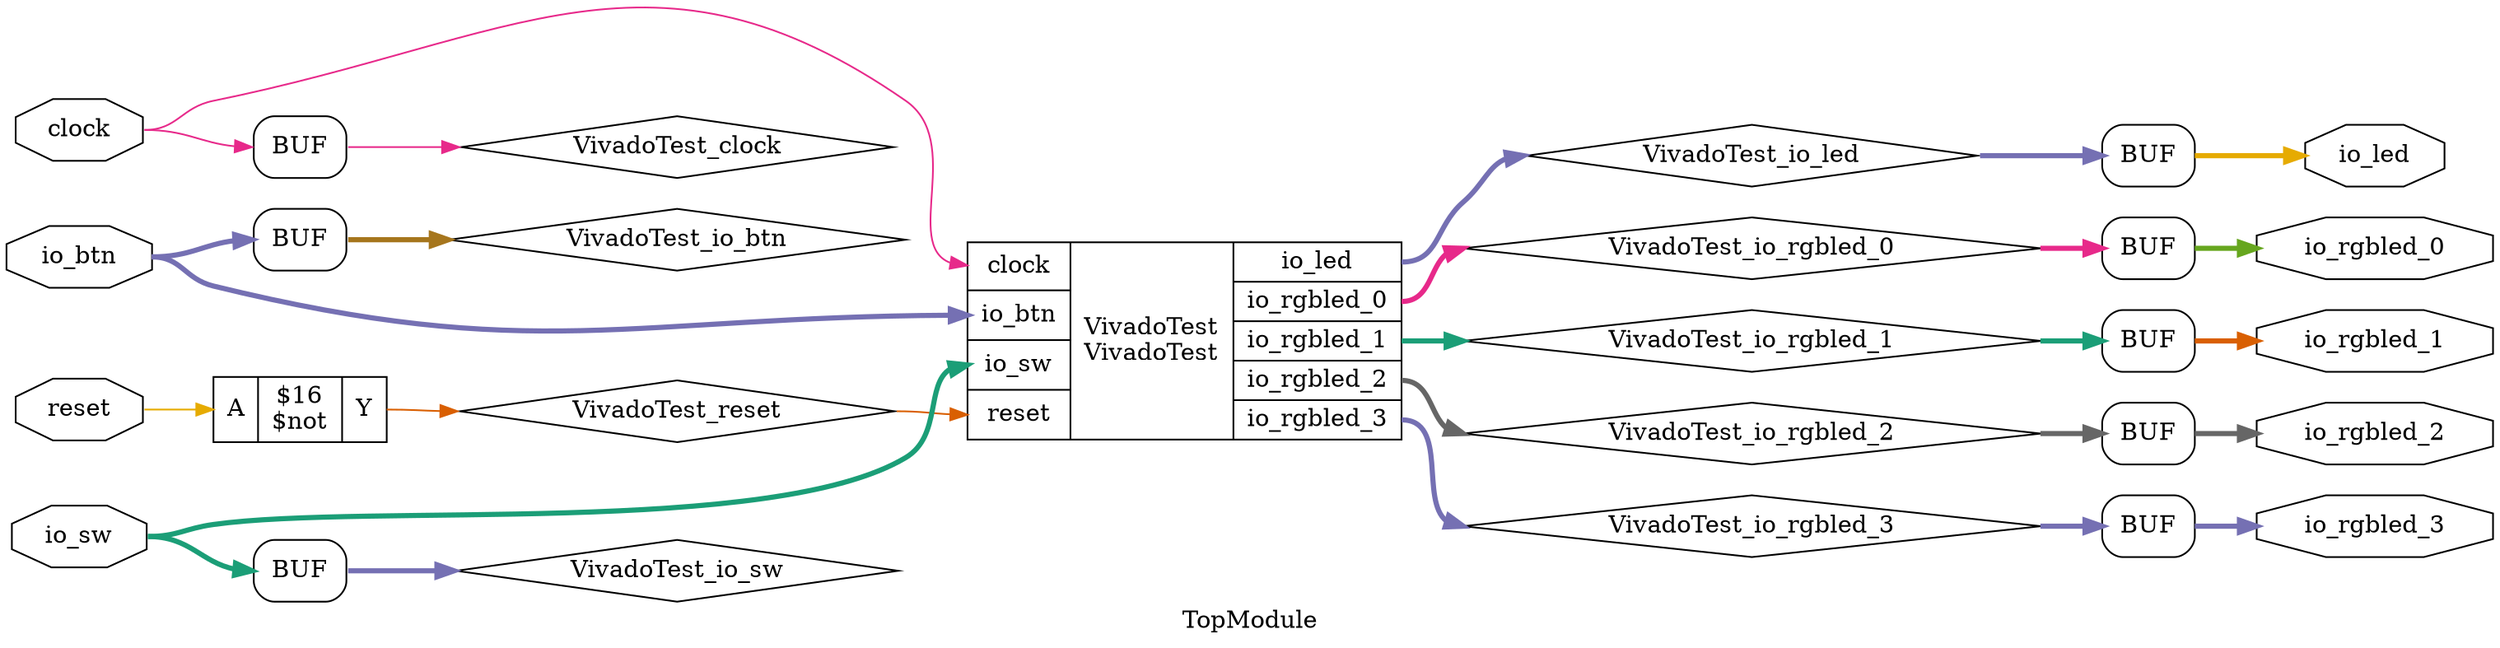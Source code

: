 digraph "TopModule" {
label="TopModule";
rankdir="LR";
remincross=true;
n1 [ shape=diamond, label="VivadoTest_clock", color="black", fontcolor="black" ];
n2 [ shape=diamond, label="VivadoTest_io_btn", color="black", fontcolor="black" ];
n3 [ shape=diamond, label="VivadoTest_io_led", color="black", fontcolor="black" ];
n4 [ shape=diamond, label="VivadoTest_io_rgbled_0", color="black", fontcolor="black" ];
n5 [ shape=diamond, label="VivadoTest_io_rgbled_1", color="black", fontcolor="black" ];
n6 [ shape=diamond, label="VivadoTest_io_rgbled_2", color="black", fontcolor="black" ];
n7 [ shape=diamond, label="VivadoTest_io_rgbled_3", color="black", fontcolor="black" ];
n8 [ shape=diamond, label="VivadoTest_io_sw", color="black", fontcolor="black" ];
n9 [ shape=diamond, label="VivadoTest_reset", color="black", fontcolor="black" ];
n10 [ shape=octagon, label="clock", color="black", fontcolor="black" ];
n11 [ shape=octagon, label="io_btn", color="black", fontcolor="black" ];
n12 [ shape=octagon, label="io_led", color="black", fontcolor="black" ];
n13 [ shape=octagon, label="io_rgbled_0", color="black", fontcolor="black" ];
n14 [ shape=octagon, label="io_rgbled_1", color="black", fontcolor="black" ];
n15 [ shape=octagon, label="io_rgbled_2", color="black", fontcolor="black" ];
n16 [ shape=octagon, label="io_rgbled_3", color="black", fontcolor="black" ];
n17 [ shape=octagon, label="io_sw", color="black", fontcolor="black" ];
n18 [ shape=octagon, label="reset", color="black", fontcolor="black" ];
{ rank="source"; n10; n11; n17; n18;}
{ rank="sink"; n12; n13; n14; n15; n16;}
c21 [ shape=record, label="{{<p19> A}|$16\n$not|{<p20> Y}}" ];
c22 [ shape=record, label="{{<p10> clock|<p11> io_btn|<p17> io_sw|<p18> reset}|VivadoTest\nVivadoTest|{<p12> io_led|<p13> io_rgbled_0|<p14> io_rgbled_1|<p15> io_rgbled_2|<p16> io_rgbled_3}}" ];
x0 [shape=box, style=rounded, label="BUF"];
x1 [shape=box, style=rounded, label="BUF"];
x2 [shape=box, style=rounded, label="BUF"];
x3 [shape=box, style=rounded, label="BUF"];
x4 [shape=box, style=rounded, label="BUF"];
x5 [shape=box, style=rounded, label="BUF"];
x6 [shape=box, style=rounded, label="BUF"];
x7 [shape=box, style=rounded, label="BUF"];
x0:e:e -> n1:w [colorscheme="dark28", color="4", fontcolor="4", label=""];
n10:e -> c22:p10:w [colorscheme="dark28", color="4", fontcolor="4", label=""];
n10:e -> x0:w:w [colorscheme="dark28", color="4", fontcolor="4", label=""];
n11:e -> c22:p11:w [colorscheme="dark28", color="3", fontcolor="3", style="setlinewidth(3)", label=""];
n11:e -> x1:w:w [colorscheme="dark28", color="3", fontcolor="3", style="setlinewidth(3)", label=""];
x3:e:e -> n12:w [colorscheme="dark28", color="6", fontcolor="6", style="setlinewidth(3)", label=""];
x4:e:e -> n13:w [colorscheme="dark28", color="5", fontcolor="5", style="setlinewidth(3)", label=""];
x5:e:e -> n14:w [colorscheme="dark28", color="2", fontcolor="2", style="setlinewidth(3)", label=""];
x6:e:e -> n15:w [colorscheme="dark28", color="8", fontcolor="8", style="setlinewidth(3)", label=""];
x7:e:e -> n16:w [colorscheme="dark28", color="3", fontcolor="3", style="setlinewidth(3)", label=""];
n17:e -> c22:p17:w [colorscheme="dark28", color="1", fontcolor="1", style="setlinewidth(3)", label=""];
n17:e -> x2:w:w [colorscheme="dark28", color="1", fontcolor="1", style="setlinewidth(3)", label=""];
n18:e -> c21:p19:w [colorscheme="dark28", color="6", fontcolor="6", label=""];
x1:e:e -> n2:w [colorscheme="dark28", color="7", fontcolor="7", style="setlinewidth(3)", label=""];
c22:p12:e -> n3:w [colorscheme="dark28", color="3", fontcolor="3", style="setlinewidth(3)", label=""];
n3:e -> x3:w:w [colorscheme="dark28", color="3", fontcolor="3", style="setlinewidth(3)", label=""];
c22:p13:e -> n4:w [colorscheme="dark28", color="4", fontcolor="4", style="setlinewidth(3)", label=""];
n4:e -> x4:w:w [colorscheme="dark28", color="4", fontcolor="4", style="setlinewidth(3)", label=""];
c22:p14:e -> n5:w [colorscheme="dark28", color="1", fontcolor="1", style="setlinewidth(3)", label=""];
n5:e -> x5:w:w [colorscheme="dark28", color="1", fontcolor="1", style="setlinewidth(3)", label=""];
c22:p15:e -> n6:w [colorscheme="dark28", color="8", fontcolor="8", style="setlinewidth(3)", label=""];
n6:e -> x6:w:w [colorscheme="dark28", color="8", fontcolor="8", style="setlinewidth(3)", label=""];
c22:p16:e -> n7:w [colorscheme="dark28", color="3", fontcolor="3", style="setlinewidth(3)", label=""];
n7:e -> x7:w:w [colorscheme="dark28", color="3", fontcolor="3", style="setlinewidth(3)", label=""];
x2:e:e -> n8:w [colorscheme="dark28", color="3", fontcolor="3", style="setlinewidth(3)", label=""];
c21:p20:e -> n9:w [colorscheme="dark28", color="2", fontcolor="2", label=""];
n9:e -> c22:p18:w [colorscheme="dark28", color="2", fontcolor="2", label=""];
}
